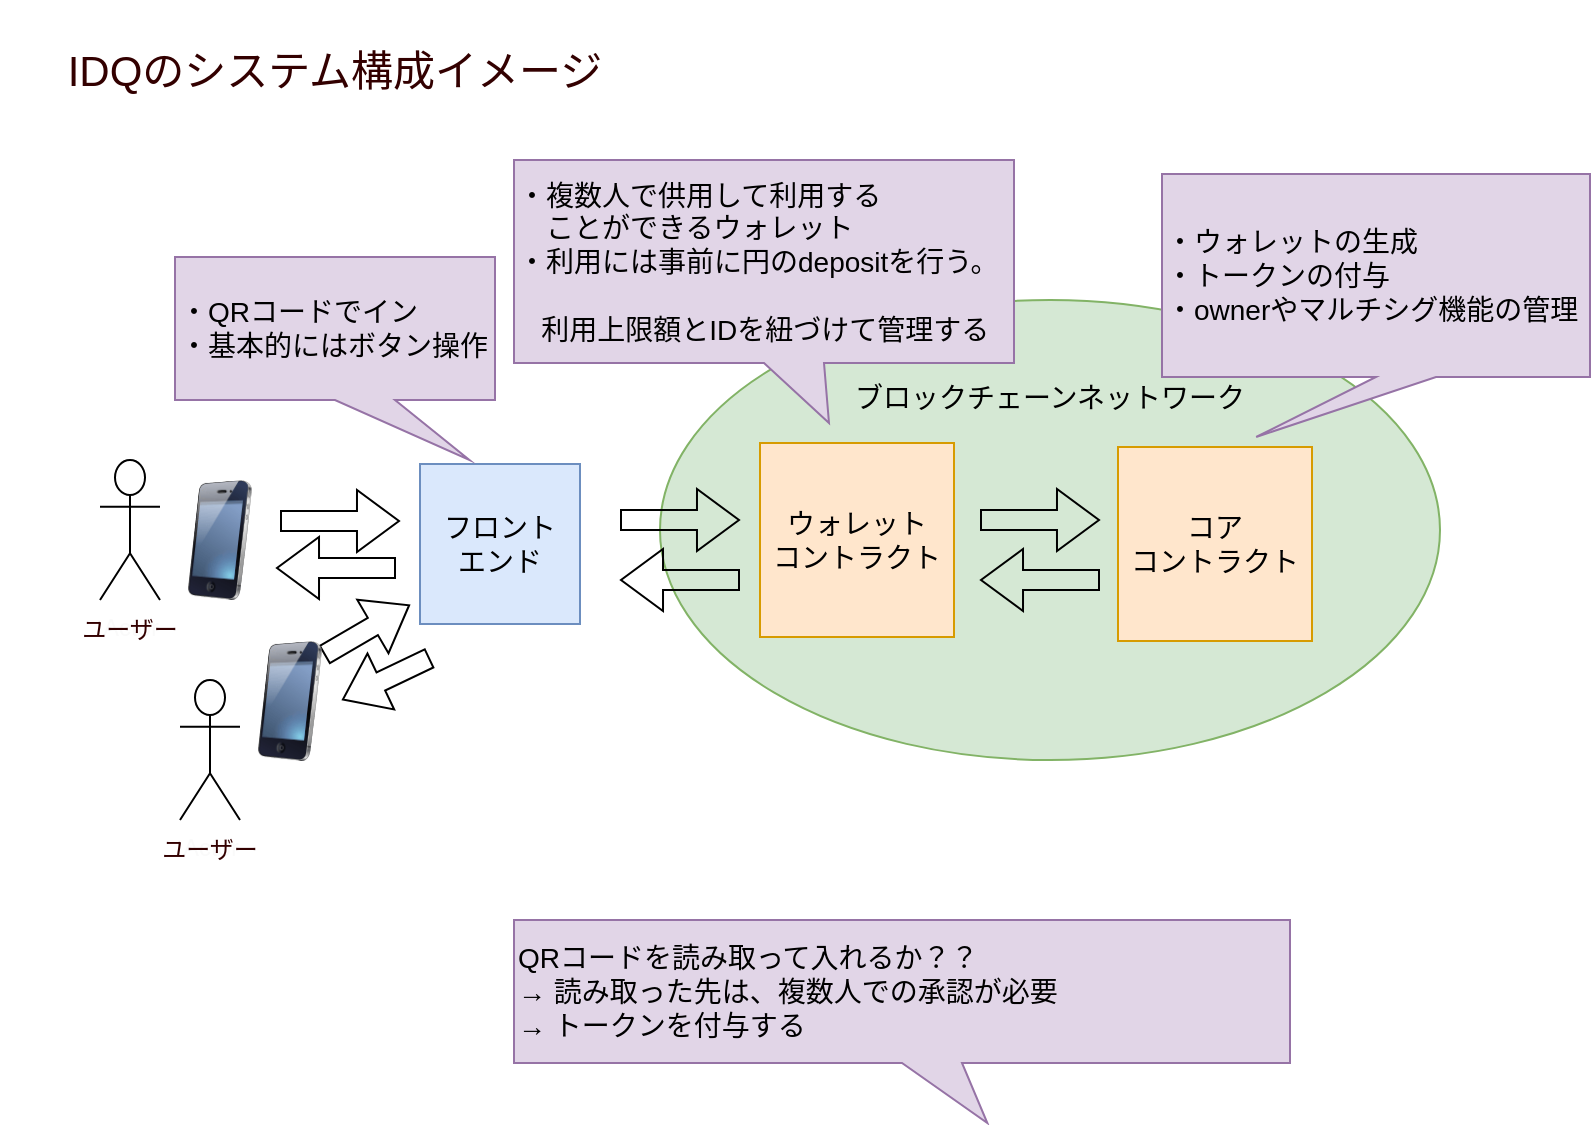 <mxfile version="20.4.1" type="github" pages="2">
  <diagram id="AgBQlWnoEHxcCPggjtpq" name="system image">
    <mxGraphModel dx="2059" dy="895" grid="1" gridSize="10" guides="1" tooltips="1" connect="1" arrows="1" fold="1" page="1" pageScale="1" pageWidth="827" pageHeight="1169" math="0" shadow="0">
      <root>
        <mxCell id="0" />
        <mxCell id="1" parent="0" />
        <mxCell id="dcwnCk_z-_zCKresFfaK-3" value="Actor" style="shape=umlActor;verticalLabelPosition=bottom;verticalAlign=top;html=1;outlineConnect=0;fontColor=#FAFAFA;" parent="1" vertex="1">
          <mxGeometry x="-745" y="280" width="30" height="70" as="geometry" />
        </mxCell>
        <mxCell id="dcwnCk_z-_zCKresFfaK-5" value="ユーザー" style="text;html=1;strokeColor=none;fillColor=none;align=center;verticalAlign=middle;whiteSpace=wrap;rounded=0;fontColor=#330000;" parent="1" vertex="1">
          <mxGeometry x="-760" y="350" width="60" height="30" as="geometry" />
        </mxCell>
        <mxCell id="dcwnCk_z-_zCKresFfaK-7" value="" style="image;html=1;image=img/lib/clip_art/telecommunication/iPhone_128x128.png;fontColor=#330000;flipH=1;" parent="1" vertex="1">
          <mxGeometry x="-715" y="290" width="60" height="60" as="geometry" />
        </mxCell>
        <mxCell id="dcwnCk_z-_zCKresFfaK-8" value="" style="shape=flexArrow;endArrow=classic;html=1;rounded=0;fontColor=#330000;width=10;endSize=6.67;" parent="1" edge="1">
          <mxGeometry width="50" height="50" relative="1" as="geometry">
            <mxPoint x="-655" y="310.5" as="sourcePoint" />
            <mxPoint x="-595" y="310.5" as="targetPoint" />
            <Array as="points">
              <mxPoint x="-655" y="310.5" />
            </Array>
          </mxGeometry>
        </mxCell>
        <mxCell id="dcwnCk_z-_zCKresFfaK-9" value="IDQのシステム構成イメージ" style="text;html=1;strokeColor=none;fillColor=none;align=center;verticalAlign=middle;whiteSpace=wrap;rounded=0;fontColor=#330000;fontSize=21;" parent="1" vertex="1">
          <mxGeometry x="-795" y="50" width="335" height="70" as="geometry" />
        </mxCell>
        <mxCell id="dcwnCk_z-_zCKresFfaK-10" value="フロント&lt;br&gt;エンド" style="whiteSpace=wrap;html=1;aspect=fixed;fontSize=14;fillColor=#dae8fc;strokeColor=#6c8ebf;" parent="1" vertex="1">
          <mxGeometry x="-585" y="282" width="80" height="80" as="geometry" />
        </mxCell>
        <mxCell id="dcwnCk_z-_zCKresFfaK-11" value="&lt;br&gt;&lt;br&gt;ブロックチェーンネットワーク" style="ellipse;whiteSpace=wrap;html=1;fontSize=14;fillColor=#d5e8d4;strokeColor=#82b366;verticalAlign=top;" parent="1" vertex="1">
          <mxGeometry x="-465" y="200" width="390" height="230" as="geometry" />
        </mxCell>
        <mxCell id="dcwnCk_z-_zCKresFfaK-12" value="ウォレット&lt;br&gt;コントラクト" style="whiteSpace=wrap;html=1;aspect=fixed;fontSize=14;fillColor=#ffe6cc;strokeColor=#d79b00;" parent="1" vertex="1">
          <mxGeometry x="-415" y="271.5" width="97" height="97" as="geometry" />
        </mxCell>
        <mxCell id="dcwnCk_z-_zCKresFfaK-13" value="コア&lt;br&gt;コントラクト" style="whiteSpace=wrap;html=1;aspect=fixed;fontSize=14;fillColor=#ffe6cc;strokeColor=#d79b00;" parent="1" vertex="1">
          <mxGeometry x="-236" y="273.5" width="97" height="97" as="geometry" />
        </mxCell>
        <mxCell id="dcwnCk_z-_zCKresFfaK-15" value="" style="shape=flexArrow;endArrow=classic;html=1;rounded=0;fontColor=#330000;width=10;endSize=6.67;" parent="1" edge="1">
          <mxGeometry width="50" height="50" relative="1" as="geometry">
            <mxPoint x="-485" y="310" as="sourcePoint" />
            <mxPoint x="-425" y="310" as="targetPoint" />
            <Array as="points">
              <mxPoint x="-485" y="310" />
            </Array>
          </mxGeometry>
        </mxCell>
        <mxCell id="dcwnCk_z-_zCKresFfaK-16" value="" style="shape=flexArrow;endArrow=classic;html=1;rounded=0;fontColor=#330000;width=10;endSize=6.67;" parent="1" edge="1">
          <mxGeometry width="50" height="50" relative="1" as="geometry">
            <mxPoint x="-305" y="310" as="sourcePoint" />
            <mxPoint x="-245" y="310" as="targetPoint" />
            <Array as="points">
              <mxPoint x="-305" y="310" />
            </Array>
          </mxGeometry>
        </mxCell>
        <mxCell id="dcwnCk_z-_zCKresFfaK-17" value="" style="shape=flexArrow;endArrow=classic;html=1;rounded=0;fontColor=#330000;width=10;endSize=6.67;" parent="1" edge="1">
          <mxGeometry width="50" height="50" relative="1" as="geometry">
            <mxPoint x="-425" y="340" as="sourcePoint" />
            <mxPoint x="-485" y="340" as="targetPoint" />
            <Array as="points">
              <mxPoint x="-425" y="340" />
            </Array>
          </mxGeometry>
        </mxCell>
        <mxCell id="dcwnCk_z-_zCKresFfaK-18" value="" style="shape=flexArrow;endArrow=classic;html=1;rounded=0;fontColor=#330000;width=10;endSize=6.67;" parent="1" edge="1">
          <mxGeometry width="50" height="50" relative="1" as="geometry">
            <mxPoint x="-245" y="340" as="sourcePoint" />
            <mxPoint x="-305" y="340" as="targetPoint" />
            <Array as="points">
              <mxPoint x="-245" y="340" />
            </Array>
          </mxGeometry>
        </mxCell>
        <mxCell id="dcwnCk_z-_zCKresFfaK-19" value="" style="shape=flexArrow;endArrow=classic;html=1;rounded=0;fontColor=#330000;width=10;endSize=6.67;" parent="1" edge="1">
          <mxGeometry width="50" height="50" relative="1" as="geometry">
            <mxPoint x="-597" y="334" as="sourcePoint" />
            <mxPoint x="-657" y="334" as="targetPoint" />
            <Array as="points">
              <mxPoint x="-597" y="334" />
            </Array>
          </mxGeometry>
        </mxCell>
        <mxCell id="dcwnCk_z-_zCKresFfaK-20" value="・QRコードでイン&lt;br&gt;・基本的にはボタン操作" style="shape=callout;whiteSpace=wrap;html=1;perimeter=calloutPerimeter;fontSize=14;fillColor=#e1d5e7;strokeColor=#9673a6;position2=0.92;base=30;align=left;" parent="1" vertex="1">
          <mxGeometry x="-707.5" y="178.5" width="160" height="101.5" as="geometry" />
        </mxCell>
        <mxCell id="dcwnCk_z-_zCKresFfaK-21" value="・複数人で供用して利用する&lt;br&gt;　ことができるウォレット&lt;br&gt;・利用には事前に円のdepositを行う。&lt;br&gt;&lt;br&gt;&amp;nbsp; &amp;nbsp;利用上限額とIDを紐づけて管理する" style="shape=callout;whiteSpace=wrap;html=1;perimeter=calloutPerimeter;fontSize=14;fillColor=#e1d5e7;strokeColor=#9673a6;position2=0.63;base=30;align=left;" parent="1" vertex="1">
          <mxGeometry x="-538" y="130" width="250" height="131.5" as="geometry" />
        </mxCell>
        <mxCell id="dcwnCk_z-_zCKresFfaK-22" value="・ウォレットの生成&lt;br&gt;・トークンの付与&lt;br&gt;・ownerやマルチシグ機能の管理" style="shape=callout;whiteSpace=wrap;html=1;perimeter=calloutPerimeter;fontSize=14;fillColor=#e1d5e7;strokeColor=#9673a6;position2=0.22;base=30;align=left;" parent="1" vertex="1">
          <mxGeometry x="-214" y="137" width="214" height="131.5" as="geometry" />
        </mxCell>
        <mxCell id="dcwnCk_z-_zCKresFfaK-23" value="" style="shape=flexArrow;endArrow=classic;html=1;rounded=0;fontColor=#330000;width=10;endSize=6.67;" parent="1" edge="1">
          <mxGeometry width="50" height="50" relative="1" as="geometry">
            <mxPoint x="-633" y="377.5" as="sourcePoint" />
            <mxPoint x="-590" y="352.373" as="targetPoint" />
            <Array as="points" />
          </mxGeometry>
        </mxCell>
        <mxCell id="dcwnCk_z-_zCKresFfaK-24" value="" style="shape=flexArrow;endArrow=classic;html=1;rounded=0;fontColor=#330000;width=10;endSize=6.67;" parent="1" edge="1">
          <mxGeometry width="50" height="50" relative="1" as="geometry">
            <mxPoint x="-580" y="379" as="sourcePoint" />
            <mxPoint x="-624" y="400" as="targetPoint" />
            <Array as="points" />
          </mxGeometry>
        </mxCell>
        <mxCell id="dcwnCk_z-_zCKresFfaK-25" value="" style="image;html=1;image=img/lib/clip_art/telecommunication/iPhone_128x128.png;fontColor=#330000;flipH=1;" parent="1" vertex="1">
          <mxGeometry x="-680" y="370.5" width="60" height="60" as="geometry" />
        </mxCell>
        <mxCell id="dcwnCk_z-_zCKresFfaK-26" value="Actor" style="shape=umlActor;verticalLabelPosition=bottom;verticalAlign=top;html=1;outlineConnect=0;fontColor=#FAFAFA;" parent="1" vertex="1">
          <mxGeometry x="-705" y="390" width="30" height="70" as="geometry" />
        </mxCell>
        <mxCell id="dcwnCk_z-_zCKresFfaK-27" value="ユーザー" style="text;html=1;strokeColor=none;fillColor=none;align=center;verticalAlign=middle;whiteSpace=wrap;rounded=0;fontColor=#330000;" parent="1" vertex="1">
          <mxGeometry x="-720" y="460" width="60" height="30" as="geometry" />
        </mxCell>
        <mxCell id="rXE3i92hnNQLSqs3iv-0-1" value="QRコードを読み取って入れるか？？&lt;br&gt;→ 読み取った先は、複数人での承認が必要&lt;br&gt;→ トークンを付与する" style="shape=callout;whiteSpace=wrap;html=1;perimeter=calloutPerimeter;fontSize=14;fillColor=#e1d5e7;strokeColor=#9673a6;position2=0.61;base=30;align=left;" vertex="1" parent="1">
          <mxGeometry x="-538" y="510" width="388" height="101.5" as="geometry" />
        </mxCell>
      </root>
    </mxGraphModel>
  </diagram>
  <diagram name="Page-1" id="e7e014a7-5840-1c2e-5031-d8a46d1fe8dd">
    <mxGraphModel dx="1865" dy="974" grid="1" gridSize="10" guides="1" tooltips="1" connect="1" arrows="1" fold="1" page="1" pageScale="1" pageWidth="1169" pageHeight="826" background="none" math="0" shadow="0">
      <root>
        <mxCell id="0" />
        <mxCell id="1" parent="0" />
        <mxCell id="2" value="フロントエンド" style="swimlane;whiteSpace=wrap" parent="1" vertex="1">
          <mxGeometry x="164.5" y="128" width="280" height="570" as="geometry" />
        </mxCell>
        <mxCell id="5" value="start" style="ellipse;shape=startState;fillColor=#000000;strokeColor=#ff0000;fontColor=#FAFAFA;" parent="2" vertex="1">
          <mxGeometry x="90" y="40" width="50" height="50" as="geometry" />
        </mxCell>
        <mxCell id="6" value="" style="edgeStyle=elbowEdgeStyle;elbow=horizontal;verticalAlign=bottom;endArrow=open;endSize=8;strokeColor=#FF0000;endFill=1;rounded=0" parent="2" source="5" target="7" edge="1">
          <mxGeometry x="100" y="40" as="geometry">
            <mxPoint x="115" y="110" as="targetPoint" />
          </mxGeometry>
        </mxCell>
        <mxCell id="7" value="idle" style="" parent="2" vertex="1">
          <mxGeometry x="60" y="110" width="110" height="50" as="geometry" />
        </mxCell>
        <mxCell id="8" value="user action" style="" parent="2" vertex="1">
          <mxGeometry x="60" y="220" width="110" height="50" as="geometry" />
        </mxCell>
        <mxCell id="9" value="" style="endArrow=open;strokeColor=#FF0000;endFill=1;rounded=0" parent="2" source="7" target="8" edge="1">
          <mxGeometry relative="1" as="geometry" />
        </mxCell>
        <mxCell id="10" value="post command" style="" parent="2" vertex="1">
          <mxGeometry x="60" y="325" width="110" height="50" as="geometry" />
        </mxCell>
        <mxCell id="11" value="" style="endArrow=open;strokeColor=#FF0000;endFill=1;rounded=0" parent="2" source="8" target="10" edge="1">
          <mxGeometry relative="1" as="geometry" />
        </mxCell>
        <mxCell id="12" value="" style="edgeStyle=elbowEdgeStyle;elbow=horizontal;strokeColor=#FF0000;endArrow=open;endFill=1;rounded=0" parent="2" source="10" target="7" edge="1">
          <mxGeometry width="100" height="100" relative="1" as="geometry">
            <mxPoint x="160" y="290" as="sourcePoint" />
            <mxPoint x="260" y="190" as="targetPoint" />
            <Array as="points">
              <mxPoint x="30" y="250" />
            </Array>
          </mxGeometry>
        </mxCell>
        <mxCell id="3" value="ウォレットコントラクト" style="swimlane;whiteSpace=wrap" parent="1" vertex="1">
          <mxGeometry x="444.5" y="128" width="280" height="570" as="geometry" />
        </mxCell>
        <mxCell id="15" value="idle" style="" parent="3" vertex="1">
          <mxGeometry x="20" y="110" width="110" height="50" as="geometry" />
        </mxCell>
        <mxCell id="16" value="check for &#xa;new commands" style="" parent="3" vertex="1">
          <mxGeometry x="20" y="220" width="110" height="50" as="geometry" />
        </mxCell>
        <mxCell id="17" value="" style="endArrow=open;strokeColor=#FF0000;endFill=1;rounded=0" parent="3" source="15" target="16" edge="1">
          <mxGeometry relative="1" as="geometry" />
        </mxCell>
        <mxCell id="18" value="command queue" style="" parent="3" vertex="1">
          <mxGeometry x="20" y="325" width="110" height="50" as="geometry" />
        </mxCell>
        <mxCell id="19" value="" style="endArrow=open;strokeColor=#FF0000;endFill=1;rounded=0" parent="3" source="16" target="18" edge="1">
          <mxGeometry relative="1" as="geometry" />
        </mxCell>
        <mxCell id="21" value="queue empty" style="rhombus;fillColor=#ffffc0;strokeColor=#ff0000;" parent="3" vertex="1">
          <mxGeometry x="150" y="225" width="80" height="40" as="geometry" />
        </mxCell>
        <mxCell id="22" value="yes" style="edgeStyle=elbowEdgeStyle;elbow=horizontal;align=left;verticalAlign=bottom;endArrow=open;endSize=8;strokeColor=#FF0000;exitX=0.5;exitY=0;endFill=1;rounded=0;entryX=0.75;entryY=0.5;entryPerimeter=0" parent="3" source="21" target="25" edge="1">
          <mxGeometry x="-1" relative="1" as="geometry">
            <mxPoint x="160" y="150" as="targetPoint" />
            <Array as="points">
              <mxPoint x="190" y="180" />
            </Array>
          </mxGeometry>
        </mxCell>
        <mxCell id="23" value="no" style="edgeStyle=elbowEdgeStyle;elbow=horizontal;align=left;verticalAlign=top;endArrow=open;endSize=8;strokeColor=#FF0000;endFill=1;rounded=0" parent="3" source="21" target="30" edge="1">
          <mxGeometry x="-1" relative="1" as="geometry">
            <mxPoint x="190" y="305" as="targetPoint" />
          </mxGeometry>
        </mxCell>
        <mxCell id="24" value="" style="endArrow=open;strokeColor=#FF0000;endFill=1;rounded=0" parent="3" source="16" target="21" edge="1">
          <mxGeometry relative="1" as="geometry" />
        </mxCell>
        <mxCell id="25" value="" style="shape=line;strokeWidth=6;strokeColor=#ff0000;rotation=90" parent="3" vertex="1">
          <mxGeometry x="130" y="127.5" width="50" height="15" as="geometry" />
        </mxCell>
        <mxCell id="26" value="" style="edgeStyle=elbowEdgeStyle;elbow=horizontal;verticalAlign=bottom;endArrow=open;endSize=8;strokeColor=#FF0000;endFill=1;rounded=0" parent="3" source="25" target="15" edge="1">
          <mxGeometry x="130" y="90" as="geometry">
            <mxPoint x="230" y="140" as="targetPoint" />
          </mxGeometry>
        </mxCell>
        <mxCell id="30" value="dispatch&#xa;command&#xa;worker thread" style="" parent="3" vertex="1">
          <mxGeometry x="140" y="325" width="110" height="50" as="geometry" />
        </mxCell>
        <mxCell id="31" value="critical&#xa;section" style="shape=note;whiteSpace=wrap;size=17" parent="3" vertex="1">
          <mxGeometry x="105" y="490" width="100" height="50" as="geometry" />
        </mxCell>
        <mxCell id="32" value="" style="endArrow=none;strokeColor=#FF0000;endFill=0;rounded=0;dashed=1" parent="3" source="18" target="31" edge="1">
          <mxGeometry relative="1" as="geometry" />
        </mxCell>
        <mxCell id="34" value="" style="whiteSpace=wrap;strokeColor=#FF0000;fillColor=#FF0000" parent="3" vertex="1">
          <mxGeometry x="245" y="395" width="5" height="45" as="geometry" />
        </mxCell>
        <mxCell id="41" value="" style="edgeStyle=elbowEdgeStyle;elbow=horizontal;entryX=0;entryY=0.5;strokeColor=#FF0000;endArrow=open;endFill=1;rounded=0" parent="3" source="30" target="34" edge="1">
          <mxGeometry width="100" height="100" relative="1" as="geometry">
            <mxPoint x="60" y="480" as="sourcePoint" />
            <mxPoint x="160" y="380" as="targetPoint" />
            <Array as="points">
              <mxPoint x="195" y="400" />
            </Array>
          </mxGeometry>
        </mxCell>
        <mxCell id="4" value="IDQのコアコントラクト" style="swimlane;whiteSpace=wrap" parent="1" vertex="1">
          <mxGeometry x="724.5" y="128" width="280" height="570" as="geometry" />
        </mxCell>
        <mxCell id="33" value="process&#xa;command" style="" parent="4" vertex="1">
          <mxGeometry x="90" y="405" width="110" height="50" as="geometry" />
        </mxCell>
        <mxCell id="35" value="" style="edgeStyle=elbowEdgeStyle;elbow=horizontal;strokeColor=#FF0000;endArrow=open;endFill=1;rounded=0;entryX=0.25;entryY=0.5;entryPerimeter=0" parent="4" target="25" edge="1">
          <mxGeometry width="100" height="100" relative="1" as="geometry">
            <mxPoint x="-30" y="410" as="sourcePoint" />
            <mxPoint x="-120" y="120" as="targetPoint" />
            <Array as="points">
              <mxPoint x="-10" y="135" />
            </Array>
          </mxGeometry>
        </mxCell>
        <mxCell id="37" value="" style="edgeStyle=none;strokeColor=#FF0000;endArrow=open;endFill=1;rounded=0" parent="4" target="33" edge="1">
          <mxGeometry width="100" height="100" relative="1" as="geometry">
            <mxPoint x="-30" y="429.5" as="sourcePoint" />
            <mxPoint x="90" y="429.5" as="targetPoint" />
          </mxGeometry>
        </mxCell>
        <mxCell id="38" value="" style="ellipse;shape=endState;fillColor=#000000;strokeColor=#ff0000" parent="4" vertex="1">
          <mxGeometry x="130" y="500" width="30" height="30" as="geometry" />
        </mxCell>
        <mxCell id="39" value="" style="endArrow=open;strokeColor=#FF0000;endFill=1;rounded=0" parent="4" source="33" target="38" edge="1">
          <mxGeometry relative="1" as="geometry" />
        </mxCell>
        <mxCell id="freEy0QqXK680ft02RsR-41" value="process&#xa;command" style="" vertex="1" parent="4">
          <mxGeometry x="85" y="112" width="110" height="50" as="geometry" />
        </mxCell>
        <mxCell id="20" value="" style="endArrow=open;strokeColor=#FF0000;endFill=1;rounded=0" parent="1" source="10" target="18" edge="1">
          <mxGeometry relative="1" as="geometry" />
        </mxCell>
      </root>
    </mxGraphModel>
  </diagram>
</mxfile>
